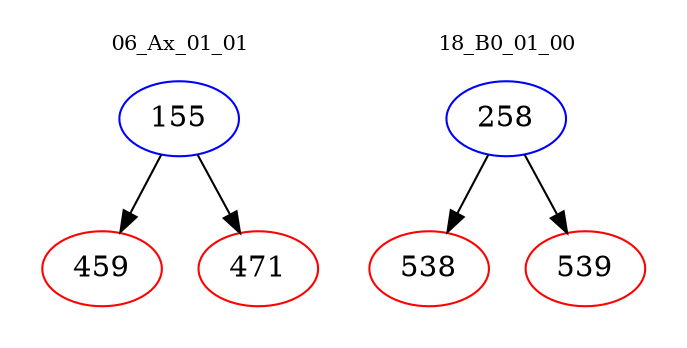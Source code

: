 digraph{
subgraph cluster_0 {
color = white
label = "06_Ax_01_01";
fontsize=10;
T0_155 [label="155", color="blue"]
T0_155 -> T0_459 [color="black"]
T0_459 [label="459", color="red"]
T0_155 -> T0_471 [color="black"]
T0_471 [label="471", color="red"]
}
subgraph cluster_1 {
color = white
label = "18_B0_01_00";
fontsize=10;
T1_258 [label="258", color="blue"]
T1_258 -> T1_538 [color="black"]
T1_538 [label="538", color="red"]
T1_258 -> T1_539 [color="black"]
T1_539 [label="539", color="red"]
}
}
